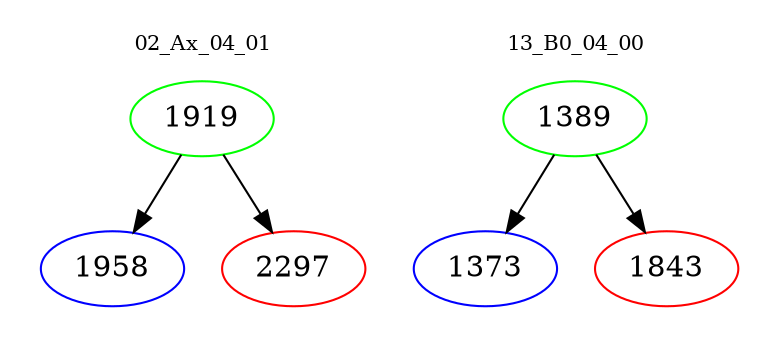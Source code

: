 digraph{
subgraph cluster_0 {
color = white
label = "02_Ax_04_01";
fontsize=10;
T0_1919 [label="1919", color="green"]
T0_1919 -> T0_1958 [color="black"]
T0_1958 [label="1958", color="blue"]
T0_1919 -> T0_2297 [color="black"]
T0_2297 [label="2297", color="red"]
}
subgraph cluster_1 {
color = white
label = "13_B0_04_00";
fontsize=10;
T1_1389 [label="1389", color="green"]
T1_1389 -> T1_1373 [color="black"]
T1_1373 [label="1373", color="blue"]
T1_1389 -> T1_1843 [color="black"]
T1_1843 [label="1843", color="red"]
}
}
